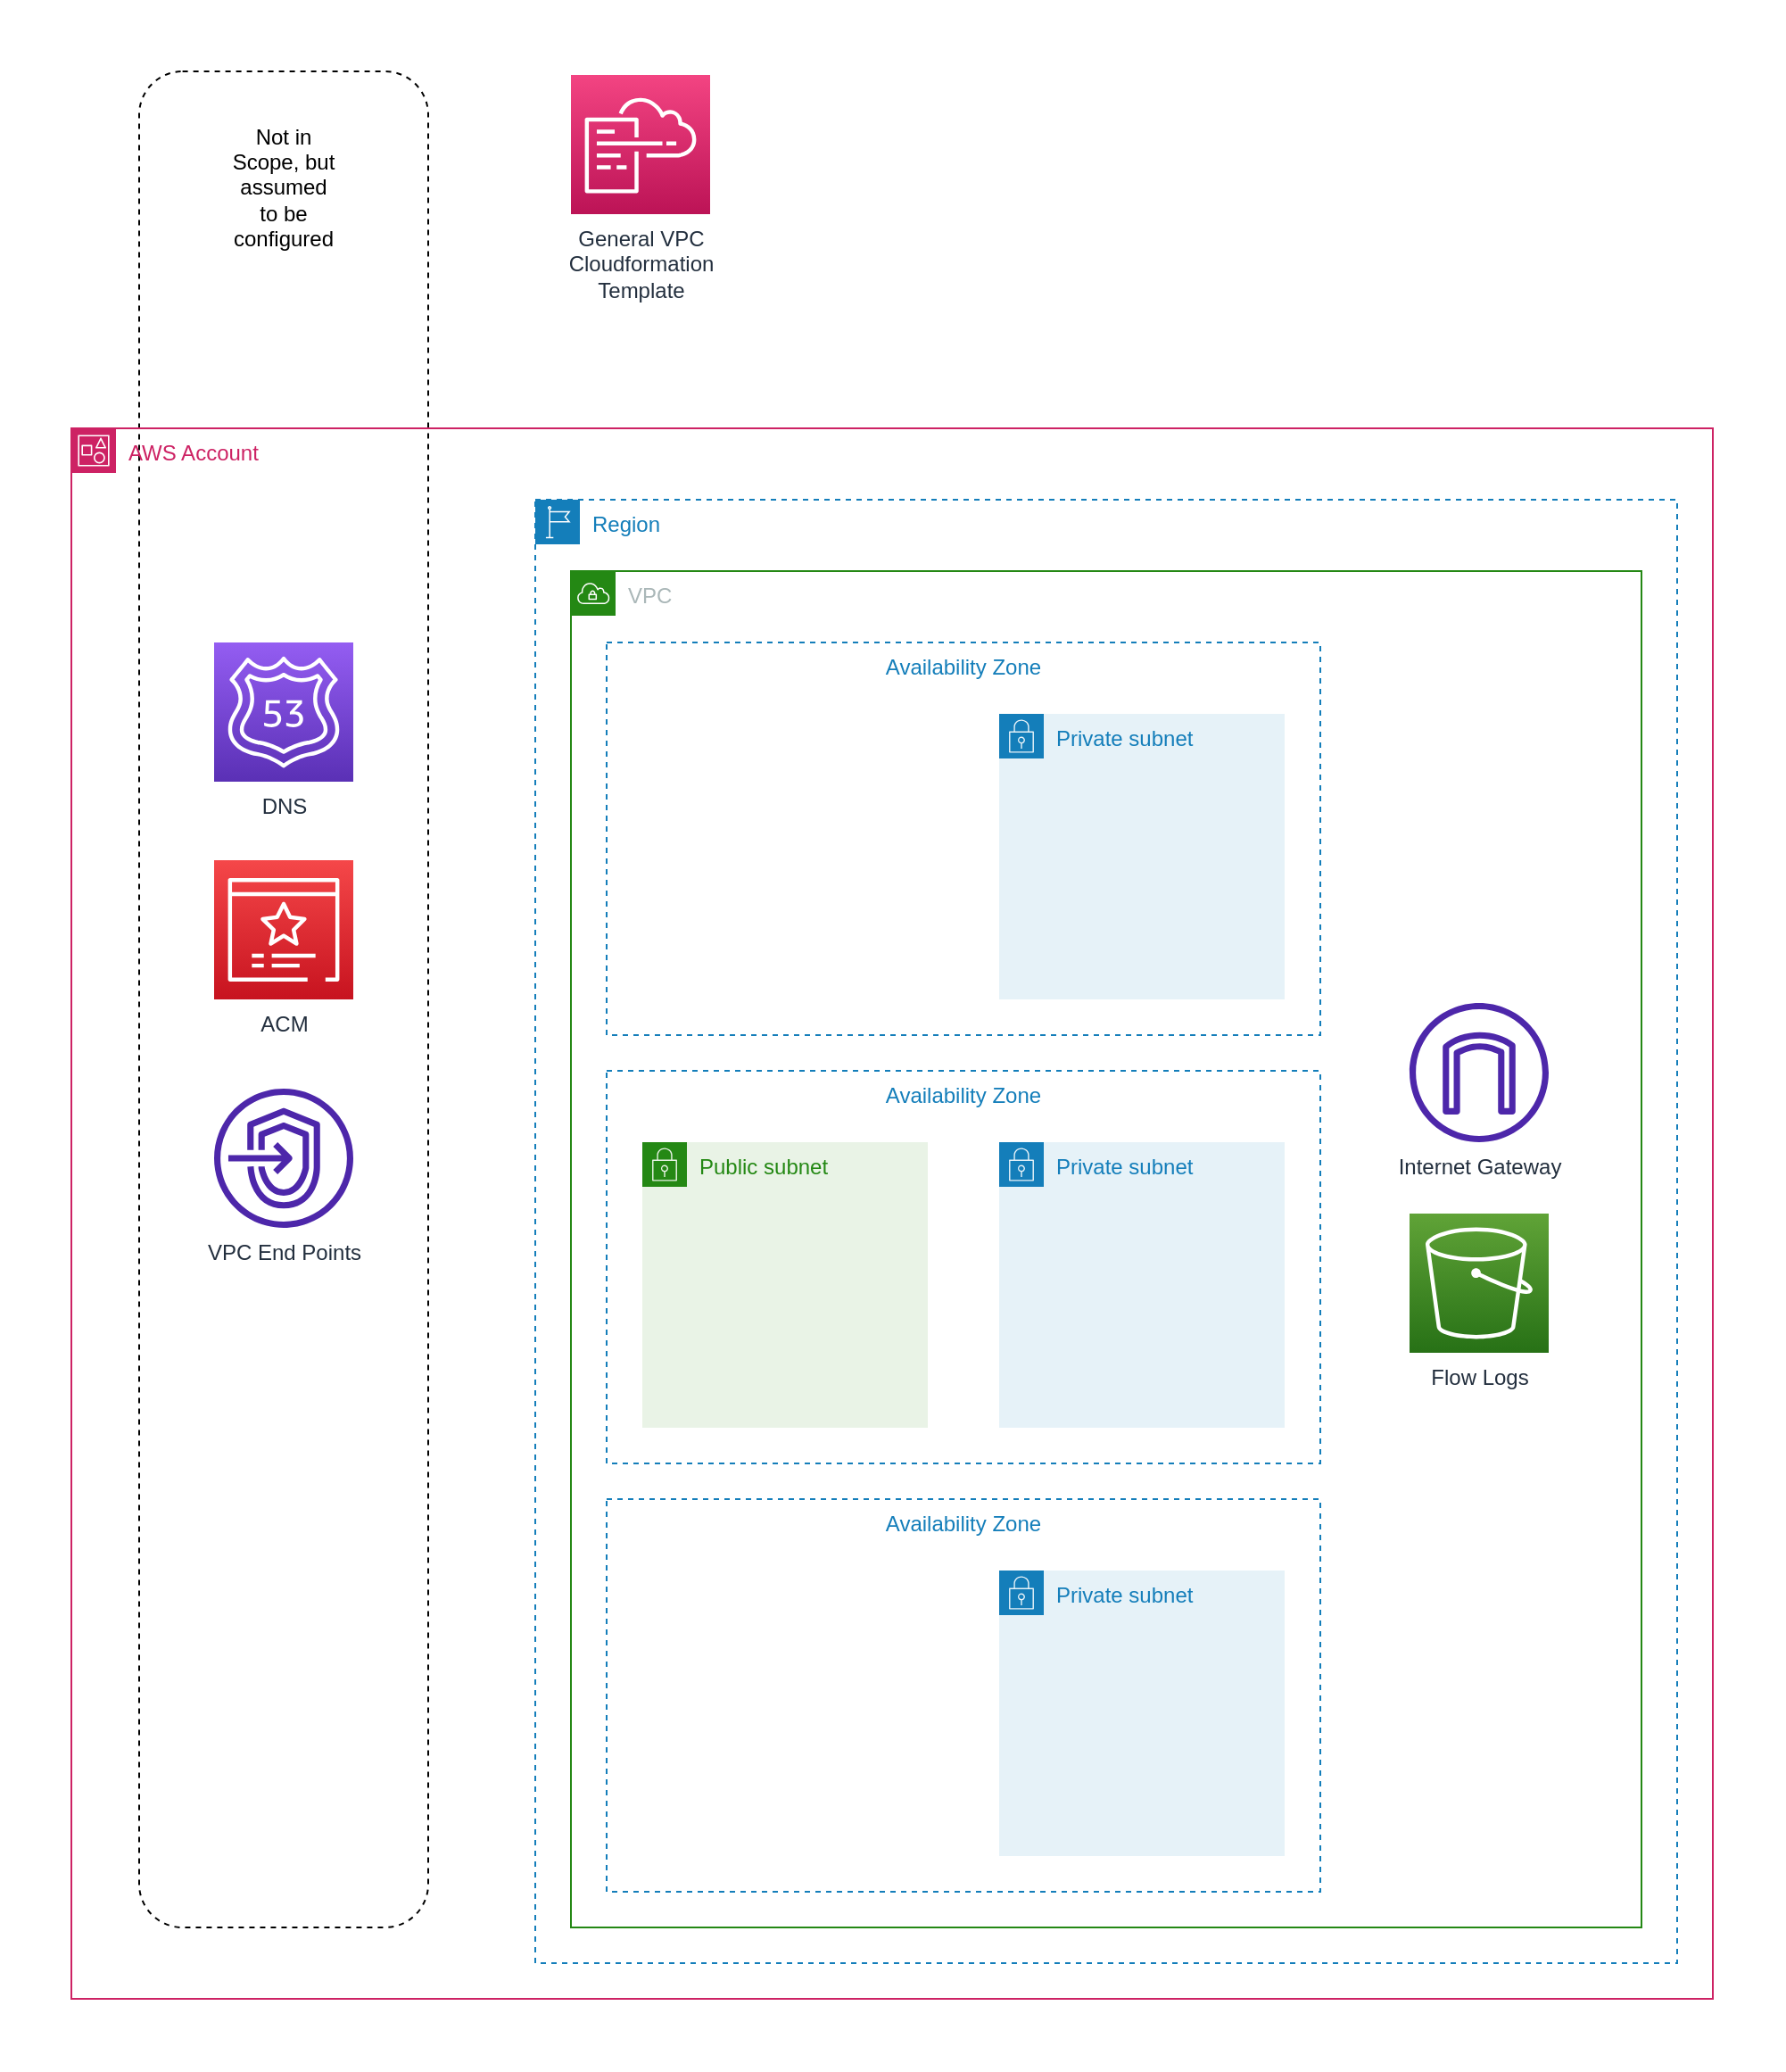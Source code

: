 <mxfile version="21.1.2" type="device" pages="2">
  <diagram name="Scenario Resources" id="RmQz6yU32_owpzsC-iYQ">
    <mxGraphModel dx="2924" dy="2294" grid="1" gridSize="10" guides="1" tooltips="1" connect="1" arrows="1" fold="1" page="1" pageScale="1" pageWidth="850" pageHeight="1100" math="0" shadow="0">
      <root>
        <mxCell id="0" />
        <mxCell id="1" parent="0" />
        <mxCell id="s36-PXgAupKd2Lpr1Wnc-1" value="" style="rounded=0;whiteSpace=wrap;html=1;strokeColor=none;" vertex="1" parent="1">
          <mxGeometry x="-160" y="-320" width="1000" height="1160" as="geometry" />
        </mxCell>
        <mxCell id="xpGtyRu4zJ4-VarKvgmj-1" value="Public subnet" style="points=[[0,0],[0.25,0],[0.5,0],[0.75,0],[1,0],[1,0.25],[1,0.5],[1,0.75],[1,1],[0.75,1],[0.5,1],[0.25,1],[0,1],[0,0.75],[0,0.5],[0,0.25]];outlineConnect=0;gradientColor=none;html=1;whiteSpace=wrap;fontSize=12;fontStyle=0;container=1;pointerEvents=0;collapsible=0;recursiveResize=0;shape=mxgraph.aws4.group;grIcon=mxgraph.aws4.group_security_group;grStroke=0;strokeColor=#248814;fillColor=#E9F3E6;verticalAlign=top;align=left;spacingLeft=30;fontColor=#248814;dashed=0;" vertex="1" parent="1">
          <mxGeometry x="200" y="320" width="160" height="160" as="geometry" />
        </mxCell>
        <mxCell id="xpGtyRu4zJ4-VarKvgmj-2" value="Private subnet" style="points=[[0,0],[0.25,0],[0.5,0],[0.75,0],[1,0],[1,0.25],[1,0.5],[1,0.75],[1,1],[0.75,1],[0.5,1],[0.25,1],[0,1],[0,0.75],[0,0.5],[0,0.25]];outlineConnect=0;gradientColor=none;html=1;whiteSpace=wrap;fontSize=12;fontStyle=0;container=1;pointerEvents=0;collapsible=0;recursiveResize=0;shape=mxgraph.aws4.group;grIcon=mxgraph.aws4.group_security_group;grStroke=0;strokeColor=#147EBA;fillColor=#E6F2F8;verticalAlign=top;align=left;spacingLeft=30;fontColor=#147EBA;dashed=0;" vertex="1" parent="1">
          <mxGeometry x="400" y="320" width="160" height="160" as="geometry" />
        </mxCell>
        <mxCell id="xpGtyRu4zJ4-VarKvgmj-3" value="Private subnet" style="points=[[0,0],[0.25,0],[0.5,0],[0.75,0],[1,0],[1,0.25],[1,0.5],[1,0.75],[1,1],[0.75,1],[0.5,1],[0.25,1],[0,1],[0,0.75],[0,0.5],[0,0.25]];outlineConnect=0;gradientColor=none;html=1;whiteSpace=wrap;fontSize=12;fontStyle=0;container=1;pointerEvents=0;collapsible=0;recursiveResize=0;shape=mxgraph.aws4.group;grIcon=mxgraph.aws4.group_security_group;grStroke=0;strokeColor=#147EBA;fillColor=#E6F2F8;verticalAlign=top;align=left;spacingLeft=30;fontColor=#147EBA;dashed=0;" vertex="1" parent="1">
          <mxGeometry x="400" y="560" width="160" height="160" as="geometry" />
        </mxCell>
        <mxCell id="xpGtyRu4zJ4-VarKvgmj-4" value="Private subnet" style="points=[[0,0],[0.25,0],[0.5,0],[0.75,0],[1,0],[1,0.25],[1,0.5],[1,0.75],[1,1],[0.75,1],[0.5,1],[0.25,1],[0,1],[0,0.75],[0,0.5],[0,0.25]];outlineConnect=0;gradientColor=none;html=1;whiteSpace=wrap;fontSize=12;fontStyle=0;container=1;pointerEvents=0;collapsible=0;recursiveResize=0;shape=mxgraph.aws4.group;grIcon=mxgraph.aws4.group_security_group;grStroke=0;strokeColor=#147EBA;fillColor=#E6F2F8;verticalAlign=top;align=left;spacingLeft=30;fontColor=#147EBA;dashed=0;" vertex="1" parent="1">
          <mxGeometry x="400" y="80" width="160" height="160" as="geometry" />
        </mxCell>
        <mxCell id="xpGtyRu4zJ4-VarKvgmj-5" value="Availability Zone" style="fillColor=none;strokeColor=#147EBA;dashed=1;verticalAlign=top;fontStyle=0;fontColor=#147EBA;whiteSpace=wrap;html=1;" vertex="1" parent="1">
          <mxGeometry x="180" y="40" width="400" height="220" as="geometry" />
        </mxCell>
        <mxCell id="xpGtyRu4zJ4-VarKvgmj-6" value="Availability Zone" style="fillColor=none;strokeColor=#147EBA;dashed=1;verticalAlign=top;fontStyle=0;fontColor=#147EBA;whiteSpace=wrap;html=1;" vertex="1" parent="1">
          <mxGeometry x="180" y="280" width="400" height="220" as="geometry" />
        </mxCell>
        <mxCell id="xpGtyRu4zJ4-VarKvgmj-7" value="Availability Zone" style="fillColor=none;strokeColor=#147EBA;dashed=1;verticalAlign=top;fontStyle=0;fontColor=#147EBA;whiteSpace=wrap;html=1;" vertex="1" parent="1">
          <mxGeometry x="180" y="520" width="400" height="220" as="geometry" />
        </mxCell>
        <mxCell id="xpGtyRu4zJ4-VarKvgmj-8" value="Region" style="points=[[0,0],[0.25,0],[0.5,0],[0.75,0],[1,0],[1,0.25],[1,0.5],[1,0.75],[1,1],[0.75,1],[0.5,1],[0.25,1],[0,1],[0,0.75],[0,0.5],[0,0.25]];outlineConnect=0;gradientColor=none;html=1;whiteSpace=wrap;fontSize=12;fontStyle=0;container=1;pointerEvents=0;collapsible=0;recursiveResize=0;shape=mxgraph.aws4.group;grIcon=mxgraph.aws4.group_region;strokeColor=#147EBA;fillColor=none;verticalAlign=top;align=left;spacingLeft=30;fontColor=#147EBA;dashed=1;" vertex="1" parent="1">
          <mxGeometry x="140" y="-40" width="640" height="820" as="geometry" />
        </mxCell>
        <mxCell id="xpGtyRu4zJ4-VarKvgmj-10" value="VPC" style="points=[[0,0],[0.25,0],[0.5,0],[0.75,0],[1,0],[1,0.25],[1,0.5],[1,0.75],[1,1],[0.75,1],[0.5,1],[0.25,1],[0,1],[0,0.75],[0,0.5],[0,0.25]];outlineConnect=0;gradientColor=none;html=1;whiteSpace=wrap;fontSize=12;fontStyle=0;container=1;pointerEvents=0;collapsible=0;recursiveResize=0;shape=mxgraph.aws4.group;grIcon=mxgraph.aws4.group_vpc;strokeColor=#248814;fillColor=none;verticalAlign=top;align=left;spacingLeft=30;fontColor=#AAB7B8;dashed=0;" vertex="1" parent="1">
          <mxGeometry x="160" width="600" height="760" as="geometry" />
        </mxCell>
        <mxCell id="xpGtyRu4zJ4-VarKvgmj-12" value="Internet Gateway" style="sketch=0;outlineConnect=0;fontColor=#232F3E;gradientColor=none;fillColor=#4D27AA;strokeColor=none;dashed=0;verticalLabelPosition=bottom;verticalAlign=top;align=center;html=1;fontSize=12;fontStyle=0;aspect=fixed;pointerEvents=1;shape=mxgraph.aws4.internet_gateway;" vertex="1" parent="xpGtyRu4zJ4-VarKvgmj-10">
          <mxGeometry x="470" y="242" width="78" height="78" as="geometry" />
        </mxCell>
        <mxCell id="nHHuUMpYf1aVXeybYxa_-7" value="Flow Logs" style="sketch=0;points=[[0,0,0],[0.25,0,0],[0.5,0,0],[0.75,0,0],[1,0,0],[0,1,0],[0.25,1,0],[0.5,1,0],[0.75,1,0],[1,1,0],[0,0.25,0],[0,0.5,0],[0,0.75,0],[1,0.25,0],[1,0.5,0],[1,0.75,0]];outlineConnect=0;fontColor=#232F3E;gradientColor=#60A337;gradientDirection=north;fillColor=#277116;strokeColor=#ffffff;dashed=0;verticalLabelPosition=bottom;verticalAlign=top;align=center;html=1;fontSize=12;fontStyle=0;aspect=fixed;shape=mxgraph.aws4.resourceIcon;resIcon=mxgraph.aws4.s3;" vertex="1" parent="xpGtyRu4zJ4-VarKvgmj-10">
          <mxGeometry x="470" y="360" width="78" height="78" as="geometry" />
        </mxCell>
        <mxCell id="GgdoR3hNu9R9yoOMcrLs-1" value="General VPC&lt;br&gt;Cloudformation&lt;br&gt;Template" style="sketch=0;points=[[0,0,0],[0.25,0,0],[0.5,0,0],[0.75,0,0],[1,0,0],[0,1,0],[0.25,1,0],[0.5,1,0],[0.75,1,0],[1,1,0],[0,0.25,0],[0,0.5,0],[0,0.75,0],[1,0.25,0],[1,0.5,0],[1,0.75,0]];points=[[0,0,0],[0.25,0,0],[0.5,0,0],[0.75,0,0],[1,0,0],[0,1,0],[0.25,1,0],[0.5,1,0],[0.75,1,0],[1,1,0],[0,0.25,0],[0,0.5,0],[0,0.75,0],[1,0.25,0],[1,0.5,0],[1,0.75,0]];outlineConnect=0;fontColor=#232F3E;gradientColor=#F34482;gradientDirection=north;fillColor=#BC1356;strokeColor=#ffffff;dashed=0;verticalLabelPosition=bottom;verticalAlign=top;align=center;html=1;fontSize=12;fontStyle=0;aspect=fixed;shape=mxgraph.aws4.resourceIcon;resIcon=mxgraph.aws4.cloudformation;" vertex="1" parent="1">
          <mxGeometry x="160" y="-278" width="78" height="78" as="geometry" />
        </mxCell>
        <mxCell id="nHHuUMpYf1aVXeybYxa_-2" value="DNS" style="sketch=0;points=[[0,0,0],[0.25,0,0],[0.5,0,0],[0.75,0,0],[1,0,0],[0,1,0],[0.25,1,0],[0.5,1,0],[0.75,1,0],[1,1,0],[0,0.25,0],[0,0.5,0],[0,0.75,0],[1,0.25,0],[1,0.5,0],[1,0.75,0]];outlineConnect=0;fontColor=#232F3E;gradientColor=#945DF2;gradientDirection=north;fillColor=#5A30B5;strokeColor=#ffffff;dashed=0;verticalLabelPosition=bottom;verticalAlign=top;align=center;html=1;fontSize=12;fontStyle=0;aspect=fixed;shape=mxgraph.aws4.resourceIcon;resIcon=mxgraph.aws4.route_53;" vertex="1" parent="1">
          <mxGeometry x="-40" y="40" width="78" height="78" as="geometry" />
        </mxCell>
        <mxCell id="nHHuUMpYf1aVXeybYxa_-3" value="ACM" style="sketch=0;points=[[0,0,0],[0.25,0,0],[0.5,0,0],[0.75,0,0],[1,0,0],[0,1,0],[0.25,1,0],[0.5,1,0],[0.75,1,0],[1,1,0],[0,0.25,0],[0,0.5,0],[0,0.75,0],[1,0.25,0],[1,0.5,0],[1,0.75,0]];outlineConnect=0;fontColor=#232F3E;gradientColor=#F54749;gradientDirection=north;fillColor=#C7131F;strokeColor=#ffffff;dashed=0;verticalLabelPosition=bottom;verticalAlign=top;align=center;html=1;fontSize=12;fontStyle=0;aspect=fixed;shape=mxgraph.aws4.resourceIcon;resIcon=mxgraph.aws4.certificate_manager_3;" vertex="1" parent="1">
          <mxGeometry x="-40" y="162" width="78" height="78" as="geometry" />
        </mxCell>
        <mxCell id="nHHuUMpYf1aVXeybYxa_-4" value="" style="rounded=1;whiteSpace=wrap;html=1;fillColor=none;dashed=1;" vertex="1" parent="1">
          <mxGeometry x="-82" y="-280" width="162" height="1040" as="geometry" />
        </mxCell>
        <mxCell id="nHHuUMpYf1aVXeybYxa_-5" value="Not in Scope, but assumed to be configured" style="text;html=1;strokeColor=none;fillColor=none;align=center;verticalAlign=middle;whiteSpace=wrap;rounded=0;" vertex="1" parent="1">
          <mxGeometry x="-31" y="-230" width="60" height="30" as="geometry" />
        </mxCell>
        <mxCell id="nHHuUMpYf1aVXeybYxa_-8" value="AWS Account" style="points=[[0,0],[0.25,0],[0.5,0],[0.75,0],[1,0],[1,0.25],[1,0.5],[1,0.75],[1,1],[0.75,1],[0.5,1],[0.25,1],[0,1],[0,0.75],[0,0.5],[0,0.25]];outlineConnect=0;gradientColor=none;html=1;whiteSpace=wrap;fontSize=12;fontStyle=0;container=1;pointerEvents=0;collapsible=0;recursiveResize=0;shape=mxgraph.aws4.group;grIcon=mxgraph.aws4.group_account;strokeColor=#CD2264;fillColor=none;verticalAlign=top;align=left;spacingLeft=30;fontColor=#CD2264;dashed=0;" vertex="1" parent="1">
          <mxGeometry x="-120" y="-80" width="920" height="880" as="geometry" />
        </mxCell>
        <mxCell id="xpGtyRu4zJ4-VarKvgmj-11" value="VPC End Points" style="sketch=0;outlineConnect=0;fontColor=#232F3E;gradientColor=none;fillColor=#4D27AA;strokeColor=none;dashed=0;verticalLabelPosition=bottom;verticalAlign=top;align=center;html=1;fontSize=12;fontStyle=0;aspect=fixed;pointerEvents=1;shape=mxgraph.aws4.endpoints;" vertex="1" parent="nHHuUMpYf1aVXeybYxa_-8">
          <mxGeometry x="80" y="370" width="78" height="78" as="geometry" />
        </mxCell>
      </root>
    </mxGraphModel>
  </diagram>
  <diagram id="XlBzubnsNOxRhtcc2I7L" name="Ingress and Egress">
    <mxGraphModel dx="2924" dy="1194" grid="1" gridSize="10" guides="1" tooltips="1" connect="1" arrows="1" fold="1" page="1" pageScale="1" pageWidth="850" pageHeight="1100" math="0" shadow="0">
      <root>
        <mxCell id="0" />
        <mxCell id="1" parent="0" />
        <mxCell id="d9t_4hahaeydrvXRsWqr-1" value="" style="rounded=0;whiteSpace=wrap;html=1;fillColor=default;strokeColor=none;" vertex="1" parent="1">
          <mxGeometry x="-162" y="120" width="842" height="1040" as="geometry" />
        </mxCell>
        <mxCell id="Gfb5mAvsY8rXAqAI3UGX-1" value="Public subnet" style="points=[[0,0],[0.25,0],[0.5,0],[0.75,0],[1,0],[1,0.25],[1,0.5],[1,0.75],[1,1],[0.75,1],[0.5,1],[0.25,1],[0,1],[0,0.75],[0,0.5],[0,0.25]];outlineConnect=0;gradientColor=none;html=1;whiteSpace=wrap;fontSize=12;fontStyle=0;container=1;pointerEvents=0;collapsible=0;recursiveResize=0;shape=mxgraph.aws4.group;grIcon=mxgraph.aws4.group_security_group;grStroke=0;strokeColor=#248814;fillColor=#E9F3E6;verticalAlign=top;align=left;spacingLeft=30;fontColor=#248814;dashed=0;" vertex="1" parent="1">
          <mxGeometry x="120" y="320" width="280" height="800" as="geometry" />
        </mxCell>
        <mxCell id="Gfb5mAvsY8rXAqAI3UGX-2" value="Outbound Proxy" style="points=[[0,0],[0.25,0],[0.5,0],[0.75,0],[1,0],[1,0.25],[1,0.5],[1,0.75],[1,1],[0.75,1],[0.5,1],[0.25,1],[0,1],[0,0.75],[0,0.5],[0,0.25]];outlineConnect=0;gradientColor=none;html=1;whiteSpace=wrap;fontSize=12;fontStyle=0;container=1;pointerEvents=0;collapsible=0;recursiveResize=0;shape=mxgraph.aws4.group;grIcon=mxgraph.aws4.group_ec2_instance_contents;strokeColor=#D86613;fillColor=none;verticalAlign=top;align=left;spacingLeft=30;fontColor=#D86613;dashed=0;" vertex="1" parent="Gfb5mAvsY8rXAqAI3UGX-1">
          <mxGeometry x="40" y="40" width="130" height="160" as="geometry" />
        </mxCell>
        <mxCell id="Gfb5mAvsY8rXAqAI3UGX-3" value="Proxy Server&lt;br&gt;(Squid)" style="sketch=0;outlineConnect=0;fontColor=#232F3E;gradientColor=none;fillColor=#232F3D;strokeColor=none;dashed=0;verticalLabelPosition=bottom;verticalAlign=top;align=center;html=1;fontSize=12;fontStyle=0;aspect=fixed;pointerEvents=1;shape=mxgraph.aws4.external_sdk;" vertex="1" parent="Gfb5mAvsY8rXAqAI3UGX-2">
          <mxGeometry x="31" y="26" width="68" height="78" as="geometry" />
        </mxCell>
        <mxCell id="Gfb5mAvsY8rXAqAI3UGX-4" value="LoadBalancer for&lt;br&gt;Ingress" style="sketch=0;outlineConnect=0;fontColor=#232F3E;gradientColor=none;fillColor=#4D27AA;strokeColor=none;dashed=0;verticalLabelPosition=bottom;verticalAlign=top;align=center;html=1;fontSize=12;fontStyle=0;aspect=fixed;pointerEvents=1;shape=mxgraph.aws4.application_load_balancer;" vertex="1" parent="Gfb5mAvsY8rXAqAI3UGX-1">
          <mxGeometry x="61" y="243" width="78" height="78" as="geometry" />
        </mxCell>
        <mxCell id="zyIP4ZTjCfX8knPUt6CB-1" value="Deployed as needed" style="text;html=1;strokeColor=#d6b656;fillColor=#fff2cc;align=center;verticalAlign=middle;whiteSpace=wrap;rounded=0;" vertex="1" parent="Gfb5mAvsY8rXAqAI3UGX-1">
          <mxGeometry x="170" y="300" width="80" height="39" as="geometry" />
        </mxCell>
        <mxCell id="Gfb5mAvsY8rXAqAI3UGX-5" value="Internet" style="sketch=0;outlineConnect=0;fontColor=#232F3E;gradientColor=none;fillColor=#232F3D;strokeColor=none;dashed=0;verticalLabelPosition=bottom;verticalAlign=top;align=center;html=1;fontSize=12;fontStyle=0;aspect=fixed;pointerEvents=1;shape=mxgraph.aws4.internet;" vertex="1" parent="1">
          <mxGeometry x="-120" y="416" width="78" height="48" as="geometry" />
        </mxCell>
        <mxCell id="Gfb5mAvsY8rXAqAI3UGX-7" value="HTTP/HTTPS" style="edgeStyle=orthogonalEdgeStyle;rounded=0;orthogonalLoop=1;jettySize=auto;html=1;" edge="1" parent="1" source="Gfb5mAvsY8rXAqAI3UGX-2" target="Gfb5mAvsY8rXAqAI3UGX-5">
          <mxGeometry x="-0.019" y="-10" relative="1" as="geometry">
            <mxPoint x="48" y="440" as="targetPoint" />
            <mxPoint as="offset" />
          </mxGeometry>
        </mxCell>
        <mxCell id="Gfb5mAvsY8rXAqAI3UGX-10" value="HTTPS" style="edgeStyle=orthogonalEdgeStyle;rounded=0;orthogonalLoop=1;jettySize=auto;html=1;" edge="1" parent="1" source="Gfb5mAvsY8rXAqAI3UGX-9" target="Gfb5mAvsY8rXAqAI3UGX-4">
          <mxGeometry x="0.004" y="9" relative="1" as="geometry">
            <mxPoint as="offset" />
          </mxGeometry>
        </mxCell>
        <mxCell id="Gfb5mAvsY8rXAqAI3UGX-9" value="Clients" style="sketch=0;outlineConnect=0;fontColor=#232F3E;gradientColor=none;fillColor=#232F3D;strokeColor=none;dashed=0;verticalLabelPosition=bottom;verticalAlign=top;align=center;html=1;fontSize=12;fontStyle=0;aspect=fixed;pointerEvents=1;shape=mxgraph.aws4.users;" vertex="1" parent="1">
          <mxGeometry x="-120" y="563" width="78" height="78" as="geometry" />
        </mxCell>
        <mxCell id="QB8eBqSKdk_GTuvr5EEz-9" style="edgeStyle=orthogonalEdgeStyle;rounded=0;orthogonalLoop=1;jettySize=auto;html=1;entryX=0.5;entryY=0;entryDx=0;entryDy=0;entryPerimeter=0;" edge="1" parent="1" source="Gfb5mAvsY8rXAqAI3UGX-11" target="QB8eBqSKdk_GTuvr5EEz-8">
          <mxGeometry relative="1" as="geometry" />
        </mxCell>
        <mxCell id="Gfb5mAvsY8rXAqAI3UGX-11" value="Bastion Host" style="points=[[0,0],[0.25,0],[0.5,0],[0.75,0],[1,0],[1,0.25],[1,0.5],[1,0.75],[1,1],[0.75,1],[0.5,1],[0.25,1],[0,1],[0,0.75],[0,0.5],[0,0.25]];outlineConnect=0;gradientColor=none;html=1;whiteSpace=wrap;fontSize=12;fontStyle=0;container=1;pointerEvents=0;collapsible=0;recursiveResize=0;shape=mxgraph.aws4.group;grIcon=mxgraph.aws4.group_ec2_instance_contents;strokeColor=#D86613;fillColor=none;verticalAlign=top;align=left;spacingLeft=30;fontColor=#D86613;dashed=0;" vertex="1" parent="1">
          <mxGeometry x="160" y="720" width="130" height="160" as="geometry" />
        </mxCell>
        <mxCell id="Gfb5mAvsY8rXAqAI3UGX-20" value="&lt;ul&gt;&lt;li&gt;AWS CLI&lt;/li&gt;&lt;li&gt;kubectl&lt;/li&gt;&lt;li&gt;Networking Utilities&lt;/li&gt;&lt;/ul&gt;" style="text;html=1;strokeColor=none;fillColor=none;align=left;verticalAlign=middle;whiteSpace=wrap;rounded=0;" vertex="1" parent="Gfb5mAvsY8rXAqAI3UGX-11">
          <mxGeometry x="-5" y="49" width="130" height="70" as="geometry" />
        </mxCell>
        <mxCell id="Gfb5mAvsY8rXAqAI3UGX-14" value="SSM Connect (SSH)" style="edgeStyle=orthogonalEdgeStyle;rounded=0;orthogonalLoop=1;jettySize=auto;html=1;entryX=0;entryY=0.5;entryDx=0;entryDy=0;" edge="1" parent="1" source="Gfb5mAvsY8rXAqAI3UGX-13" target="Gfb5mAvsY8rXAqAI3UGX-11">
          <mxGeometry x="0.01" y="10" relative="1" as="geometry">
            <mxPoint as="offset" />
          </mxGeometry>
        </mxCell>
        <mxCell id="Gfb5mAvsY8rXAqAI3UGX-13" value="Administrators" style="sketch=0;outlineConnect=0;fontColor=#232F3E;gradientColor=none;fillColor=#232F3D;strokeColor=none;dashed=0;verticalLabelPosition=bottom;verticalAlign=top;align=center;html=1;fontSize=12;fontStyle=0;aspect=fixed;pointerEvents=1;shape=mxgraph.aws4.users;" vertex="1" parent="1">
          <mxGeometry x="-120" y="761" width="78" height="78" as="geometry" />
        </mxCell>
        <mxCell id="Gfb5mAvsY8rXAqAI3UGX-15" value="Private subnet" style="points=[[0,0],[0.25,0],[0.5,0],[0.75,0],[1,0],[1,0.25],[1,0.5],[1,0.75],[1,1],[0.75,1],[0.5,1],[0.25,1],[0,1],[0,0.75],[0,0.5],[0,0.25]];outlineConnect=0;gradientColor=none;html=1;whiteSpace=wrap;fontSize=12;fontStyle=0;container=1;pointerEvents=0;collapsible=0;recursiveResize=0;shape=mxgraph.aws4.group;grIcon=mxgraph.aws4.group_security_group;grStroke=0;strokeColor=#147EBA;fillColor=#E6F2F8;verticalAlign=top;align=left;spacingLeft=30;fontColor=#147EBA;dashed=0;" vertex="1" parent="1">
          <mxGeometry x="440" y="520" width="160" height="165" as="geometry" />
        </mxCell>
        <mxCell id="Gfb5mAvsY8rXAqAI3UGX-17" value="Origin" style="sketch=0;points=[[0,0,0],[0.25,0,0],[0.5,0,0],[0.75,0,0],[1,0,0],[0,1,0],[0.25,1,0],[0.5,1,0],[0.75,1,0],[1,1,0],[0,0.25,0],[0,0.5,0],[0,0.75,0],[1,0.25,0],[1,0.5,0],[1,0.75,0]];gradientDirection=north;outlineConnect=0;fontColor=#232F3E;gradientColor=#505863;fillColor=#1E262E;strokeColor=#ffffff;dashed=0;verticalLabelPosition=bottom;verticalAlign=top;align=center;html=1;fontSize=12;fontStyle=0;aspect=fixed;shape=mxgraph.aws4.resourceIcon;resIcon=mxgraph.aws4.general;" vertex="1" parent="Gfb5mAvsY8rXAqAI3UGX-15">
          <mxGeometry x="41" y="43.5" width="78" height="78" as="geometry" />
        </mxCell>
        <mxCell id="Gfb5mAvsY8rXAqAI3UGX-18" style="edgeStyle=orthogonalEdgeStyle;rounded=0;orthogonalLoop=1;jettySize=auto;html=1;entryX=0;entryY=0.5;entryDx=0;entryDy=0;entryPerimeter=0;" edge="1" parent="1" source="Gfb5mAvsY8rXAqAI3UGX-4" target="Gfb5mAvsY8rXAqAI3UGX-17">
          <mxGeometry relative="1" as="geometry" />
        </mxCell>
        <mxCell id="Gfb5mAvsY8rXAqAI3UGX-19" style="edgeStyle=orthogonalEdgeStyle;rounded=0;orthogonalLoop=1;jettySize=auto;html=1;entryX=1;entryY=0.5;entryDx=0;entryDy=0;" edge="1" parent="1" source="Gfb5mAvsY8rXAqAI3UGX-17" target="Gfb5mAvsY8rXAqAI3UGX-2">
          <mxGeometry relative="1" as="geometry">
            <Array as="points">
              <mxPoint x="640" y="603" />
              <mxPoint x="640" y="440" />
            </Array>
          </mxGeometry>
        </mxCell>
        <mxCell id="5IZKnzdpM_bRbUx_VpY8-1" value="Proxy&lt;br&gt;Cloudformation&lt;br&gt;Template" style="sketch=0;points=[[0,0,0],[0.25,0,0],[0.5,0,0],[0.75,0,0],[1,0,0],[0,1,0],[0.25,1,0],[0.5,1,0],[0.75,1,0],[1,1,0],[0,0.25,0],[0,0.5,0],[0,0.75,0],[1,0.25,0],[1,0.5,0],[1,0.75,0]];points=[[0,0,0],[0.25,0,0],[0.5,0,0],[0.75,0,0],[1,0,0],[0,1,0],[0.25,1,0],[0.5,1,0],[0.75,1,0],[1,1,0],[0,0.25,0],[0,0.5,0],[0,0.75,0],[1,0.25,0],[1,0.5,0],[1,0.75,0]];outlineConnect=0;fontColor=#232F3E;gradientColor=#F34482;gradientDirection=north;fillColor=#BC1356;strokeColor=#ffffff;dashed=0;verticalLabelPosition=bottom;verticalAlign=top;align=center;html=1;fontSize=12;fontStyle=0;aspect=fixed;shape=mxgraph.aws4.resourceIcon;resIcon=mxgraph.aws4.cloudformation;" vertex="1" parent="1">
          <mxGeometry x="400" y="160" width="78" height="78" as="geometry" />
        </mxCell>
        <mxCell id="5IZKnzdpM_bRbUx_VpY8-2" value="" style="endArrow=none;dashed=1;html=1;dashPattern=1 3;strokeWidth=2;rounded=0;entryX=0;entryY=1;entryDx=0;entryDy=0;entryPerimeter=0;exitX=1;exitY=0;exitDx=0;exitDy=0;" edge="1" parent="1" source="Gfb5mAvsY8rXAqAI3UGX-2" target="5IZKnzdpM_bRbUx_VpY8-1">
          <mxGeometry width="50" height="50" relative="1" as="geometry">
            <mxPoint x="400" y="430" as="sourcePoint" />
            <mxPoint x="450" y="380" as="targetPoint" />
          </mxGeometry>
        </mxCell>
        <mxCell id="5IZKnzdpM_bRbUx_VpY8-3" value="Bastion&lt;br&gt;Cloudformation&lt;br&gt;Template" style="sketch=0;points=[[0,0,0],[0.25,0,0],[0.5,0,0],[0.75,0,0],[1,0,0],[0,1,0],[0.25,1,0],[0.5,1,0],[0.75,1,0],[1,1,0],[0,0.25,0],[0,0.5,0],[0,0.75,0],[1,0.25,0],[1,0.5,0],[1,0.75,0]];points=[[0,0,0],[0.25,0,0],[0.5,0,0],[0.75,0,0],[1,0,0],[0,1,0],[0.25,1,0],[0.5,1,0],[0.75,1,0],[1,1,0],[0,0.25,0],[0,0.5,0],[0,0.75,0],[1,0.25,0],[1,0.5,0],[1,0.75,0]];outlineConnect=0;fontColor=#232F3E;gradientColor=#F34482;gradientDirection=north;fillColor=#BC1356;strokeColor=#ffffff;dashed=0;verticalLabelPosition=bottom;verticalAlign=top;align=center;html=1;fontSize=12;fontStyle=0;aspect=fixed;shape=mxgraph.aws4.resourceIcon;resIcon=mxgraph.aws4.cloudformation;" vertex="1" parent="1">
          <mxGeometry x="440" y="960" width="78" height="78" as="geometry" />
        </mxCell>
        <mxCell id="5IZKnzdpM_bRbUx_VpY8-4" value="" style="endArrow=none;dashed=1;html=1;dashPattern=1 3;strokeWidth=2;rounded=0;entryX=0;entryY=0;entryDx=0;entryDy=0;entryPerimeter=0;exitX=1;exitY=1;exitDx=0;exitDy=0;" edge="1" parent="1" source="Gfb5mAvsY8rXAqAI3UGX-11" target="5IZKnzdpM_bRbUx_VpY8-3">
          <mxGeometry width="50" height="50" relative="1" as="geometry">
            <mxPoint x="300" y="370" as="sourcePoint" />
            <mxPoint x="410" y="248" as="targetPoint" />
          </mxGeometry>
        </mxCell>
        <mxCell id="QB8eBqSKdk_GTuvr5EEz-1" value="EC2 Auitomated&lt;br&gt;State Manager" style="sketch=0;outlineConnect=0;fontColor=#232F3E;gradientColor=none;fillColor=#D45B07;strokeColor=none;dashed=0;verticalLabelPosition=bottom;verticalAlign=top;align=center;html=1;fontSize=12;fontStyle=0;aspect=fixed;pointerEvents=1;shape=mxgraph.aws4.lambda_function;" vertex="1" parent="1">
          <mxGeometry x="460" y="776" width="48" height="48" as="geometry" />
        </mxCell>
        <mxCell id="QB8eBqSKdk_GTuvr5EEz-2" value="EC2 Idle Stopper&lt;br&gt;Cloudformation&lt;br&gt;Template" style="sketch=0;points=[[0,0,0],[0.25,0,0],[0.5,0,0],[0.75,0,0],[1,0,0],[0,1,0],[0.25,1,0],[0.5,1,0],[0.75,1,0],[1,1,0],[0,0.25,0],[0,0.5,0],[0,0.75,0],[1,0.25,0],[1,0.5,0],[1,0.75,0]];points=[[0,0,0],[0.25,0,0],[0.5,0,0],[0.75,0,0],[1,0,0],[0,1,0],[0.25,1,0],[0.5,1,0],[0.75,1,0],[1,1,0],[0,0.25,0],[0,0.5,0],[0,0.75,0],[1,0.25,0],[1,0.5,0],[1,0.75,0]];outlineConnect=0;fontColor=#232F3E;gradientColor=#F34482;gradientDirection=north;fillColor=#BC1356;strokeColor=#ffffff;dashed=0;verticalLabelPosition=bottom;verticalAlign=top;align=center;html=1;fontSize=12;fontStyle=0;aspect=fixed;shape=mxgraph.aws4.resourceIcon;resIcon=mxgraph.aws4.cloudformation;" vertex="1" parent="1">
          <mxGeometry x="560" y="960" width="78" height="78" as="geometry" />
        </mxCell>
        <mxCell id="QB8eBqSKdk_GTuvr5EEz-3" value="" style="endArrow=none;dashed=1;html=1;dashPattern=1 3;strokeWidth=2;rounded=0;entryX=0.5;entryY=0;entryDx=0;entryDy=0;entryPerimeter=0;" edge="1" parent="1" source="QB8eBqSKdk_GTuvr5EEz-1" target="QB8eBqSKdk_GTuvr5EEz-2">
          <mxGeometry width="50" height="50" relative="1" as="geometry">
            <mxPoint x="220" y="370" as="sourcePoint" />
            <mxPoint x="330" y="248" as="targetPoint" />
            <Array as="points">
              <mxPoint x="550" y="800" />
            </Array>
          </mxGeometry>
        </mxCell>
        <mxCell id="QB8eBqSKdk_GTuvr5EEz-8" value="EBS&lt;br&gt;Persisted&lt;br&gt;Volume" style="sketch=0;points=[[0,0,0],[0.25,0,0],[0.5,0,0],[0.75,0,0],[1,0,0],[0,1,0],[0.25,1,0],[0.5,1,0],[0.75,1,0],[1,1,0],[0,0.25,0],[0,0.5,0],[0,0.75,0],[1,0.25,0],[1,0.5,0],[1,0.75,0]];outlineConnect=0;fontColor=#232F3E;gradientColor=#60A337;gradientDirection=north;fillColor=#277116;strokeColor=#ffffff;dashed=0;verticalLabelPosition=bottom;verticalAlign=top;align=center;html=1;fontSize=12;fontStyle=0;aspect=fixed;shape=mxgraph.aws4.resourceIcon;resIcon=mxgraph.aws4.elastic_block_store;" vertex="1" parent="1">
          <mxGeometry x="186" y="960" width="78" height="78" as="geometry" />
        </mxCell>
      </root>
    </mxGraphModel>
  </diagram>
</mxfile>
